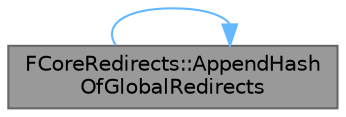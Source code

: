 digraph "FCoreRedirects::AppendHashOfGlobalRedirects"
{
 // INTERACTIVE_SVG=YES
 // LATEX_PDF_SIZE
  bgcolor="transparent";
  edge [fontname=Helvetica,fontsize=10,labelfontname=Helvetica,labelfontsize=10];
  node [fontname=Helvetica,fontsize=10,shape=box,height=0.2,width=0.4];
  rankdir="LR";
  Node1 [id="Node000001",label="FCoreRedirects::AppendHash\lOfGlobalRedirects",height=0.2,width=0.4,color="gray40", fillcolor="grey60", style="filled", fontcolor="black",tooltip="Append the hash of all redirects that can affect multiple packages, or for which the affected package..."];
  Node1 -> Node1 [id="edge1_Node000001_Node000001",color="steelblue1",style="solid",tooltip=" "];
}
